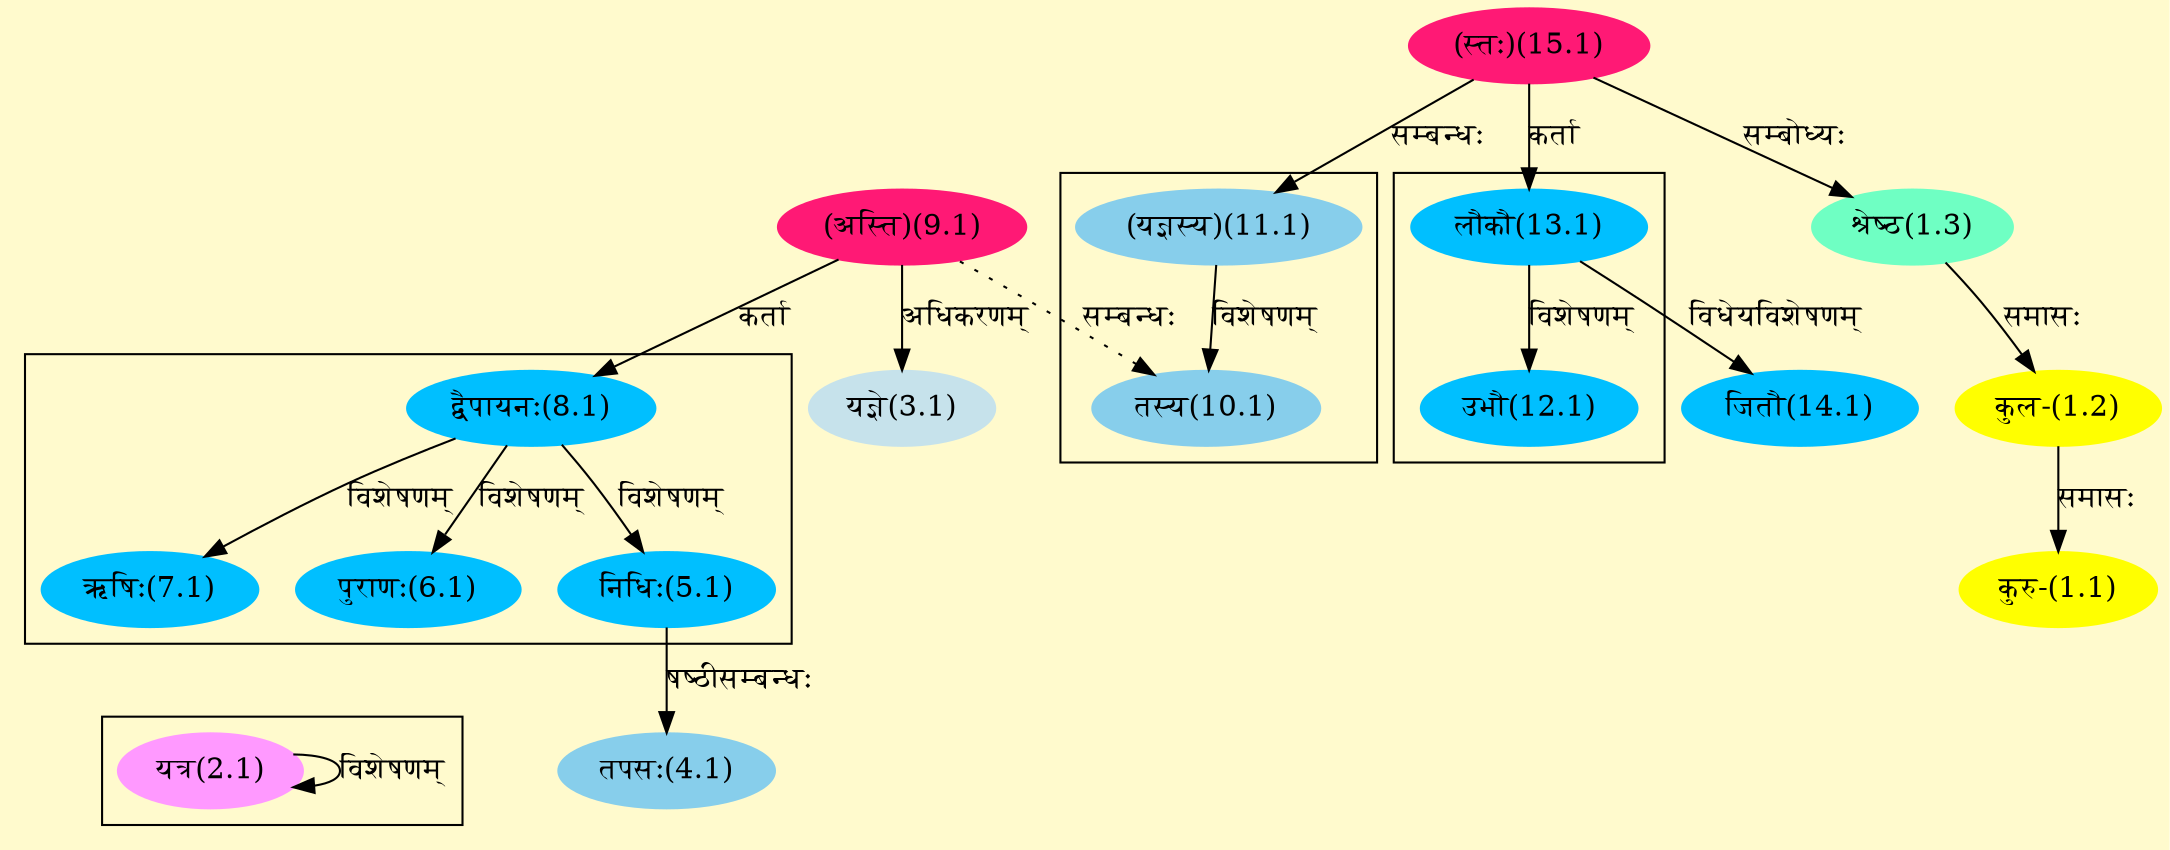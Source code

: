 digraph G{
rankdir=BT;
 compound=true;
 bgcolor="lemonchiffon1";

subgraph cluster_1{
Node2_1 [style=filled, color="#FF99FF" label = "यत्र(2.1)"]
Node2_1 [style=filled, color="#FF99FF" label = "यत्र(2.1)"]

}

subgraph cluster_2{
Node5_1 [style=filled, color="#00BFFF" label = "निधिः(5.1)"]
Node8_1 [style=filled, color="#00BFFF" label = "द्वैपायनः(8.1)"]
Node6_1 [style=filled, color="#00BFFF" label = "पुराणः(6.1)"]
Node7_1 [style=filled, color="#00BFFF" label = "ऋषिः(7.1)"]

}

subgraph cluster_3{
Node10_1 [style=filled, color="#87CEEB" label = "तस्य(10.1)"]
Node11_1 [style=filled, color="#87CEEB" label = "(यज्ञस्य)(11.1)"]

}

subgraph cluster_4{
Node12_1 [style=filled, color="#00BFFF" label = "उभौ(12.1)"]
Node13_1 [style=filled, color="#00BFFF" label = "लौकौ(13.1)"]

}
Node1_1 [style=filled, color="#FFFF00" label = "कुरु-(1.1)"]
Node1_2 [style=filled, color="#FFFF00" label = "कुल-(1.2)"]
Node1_3 [style=filled, color="#6FFFC3" label = "श्रेष्ठ(1.3)"]
Node15_1 [style=filled, color="#FF1975" label = "(स्तः)(15.1)"]
Node3_1 [style=filled, color="#C6E2EB" label = "यज्ञे(3.1)"]
Node9_1 [style=filled, color="#FF1975" label = "(अस्ति)(9.1)"]
Node4_1 [style=filled, color="#87CEEB" label = "तपसः(4.1)"]
Node5_1 [style=filled, color="#00BFFF" label = "निधिः(5.1)"]
Node8_1 [style=filled, color="#00BFFF" label = "द्वैपायनः(8.1)"]
Node [style=filled, color="" label = "()"]
Node10_1 [style=filled, color="#87CEEB" label = "तस्य(10.1)"]
Node11_1 [style=filled, color="#87CEEB" label = "(यज्ञस्य)(11.1)"]
Node13_1 [style=filled, color="#00BFFF" label = "लौकौ(13.1)"]
Node14_1 [style=filled, color="#00BFFF" label = "जितौ(14.1)"]
/* Start of Relations section */

Node1_1 -> Node1_2 [  label="समासः"  dir="back" ]
Node1_2 -> Node1_3 [  label="समासः"  dir="back" ]
Node1_3 -> Node15_1 [  label="सम्बोध्यः"  dir="back" ]
Node2_1 -> Node2_1 [  label="विशेषणम्"  dir="back" ]
Node3_1 -> Node9_1 [  label="अधिकरणम्"  dir="back" ]
Node4_1 -> Node5_1 [  label="षष्ठीसम्बन्धः"  dir="back" ]
Node5_1 -> Node8_1 [  label="विशेषणम्"  dir="back" ]
Node6_1 -> Node8_1 [  label="विशेषणम्"  dir="back" ]
Node7_1 -> Node8_1 [  label="विशेषणम्"  dir="back" ]
Node8_1 -> Node9_1 [  label="कर्ता"  dir="back" ]
Node10_1 -> Node11_1 [  label="विशेषणम्"  dir="back" ]
Node10_1 -> Node9_1 [ style=dotted label="सम्बन्धः"  dir="back" ]
Node11_1 -> Node15_1 [  label="सम्बन्धः"  dir="back" ]
Node12_1 -> Node13_1 [  label="विशेषणम्"  dir="back" ]
Node13_1 -> Node15_1 [  label="कर्ता"  dir="back" ]
Node14_1 -> Node13_1 [  label="विधेयविशेषणम्"  dir="back" ]
}
